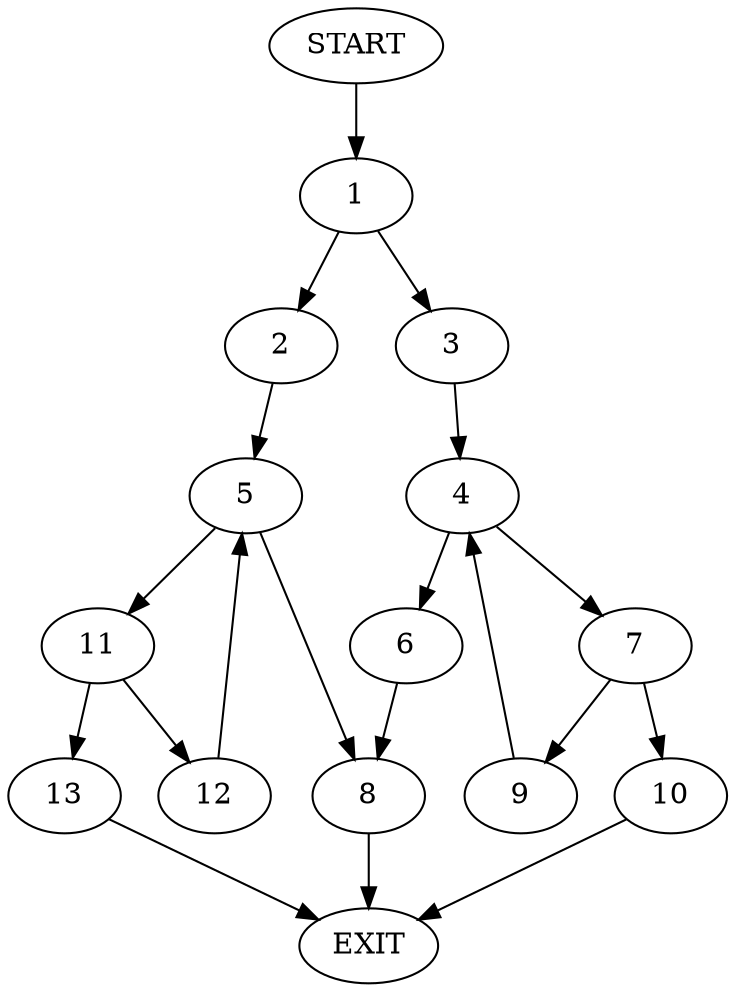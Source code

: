 digraph {
0 [label="START"]
14 [label="EXIT"]
0 -> 1
1 -> 2
1 -> 3
3 -> 4
2 -> 5
4 -> 6
4 -> 7
6 -> 8
7 -> 9
7 -> 10
9 -> 4
10 -> 14
8 -> 14
5 -> 11
5 -> 8
11 -> 12
11 -> 13
13 -> 14
12 -> 5
}
